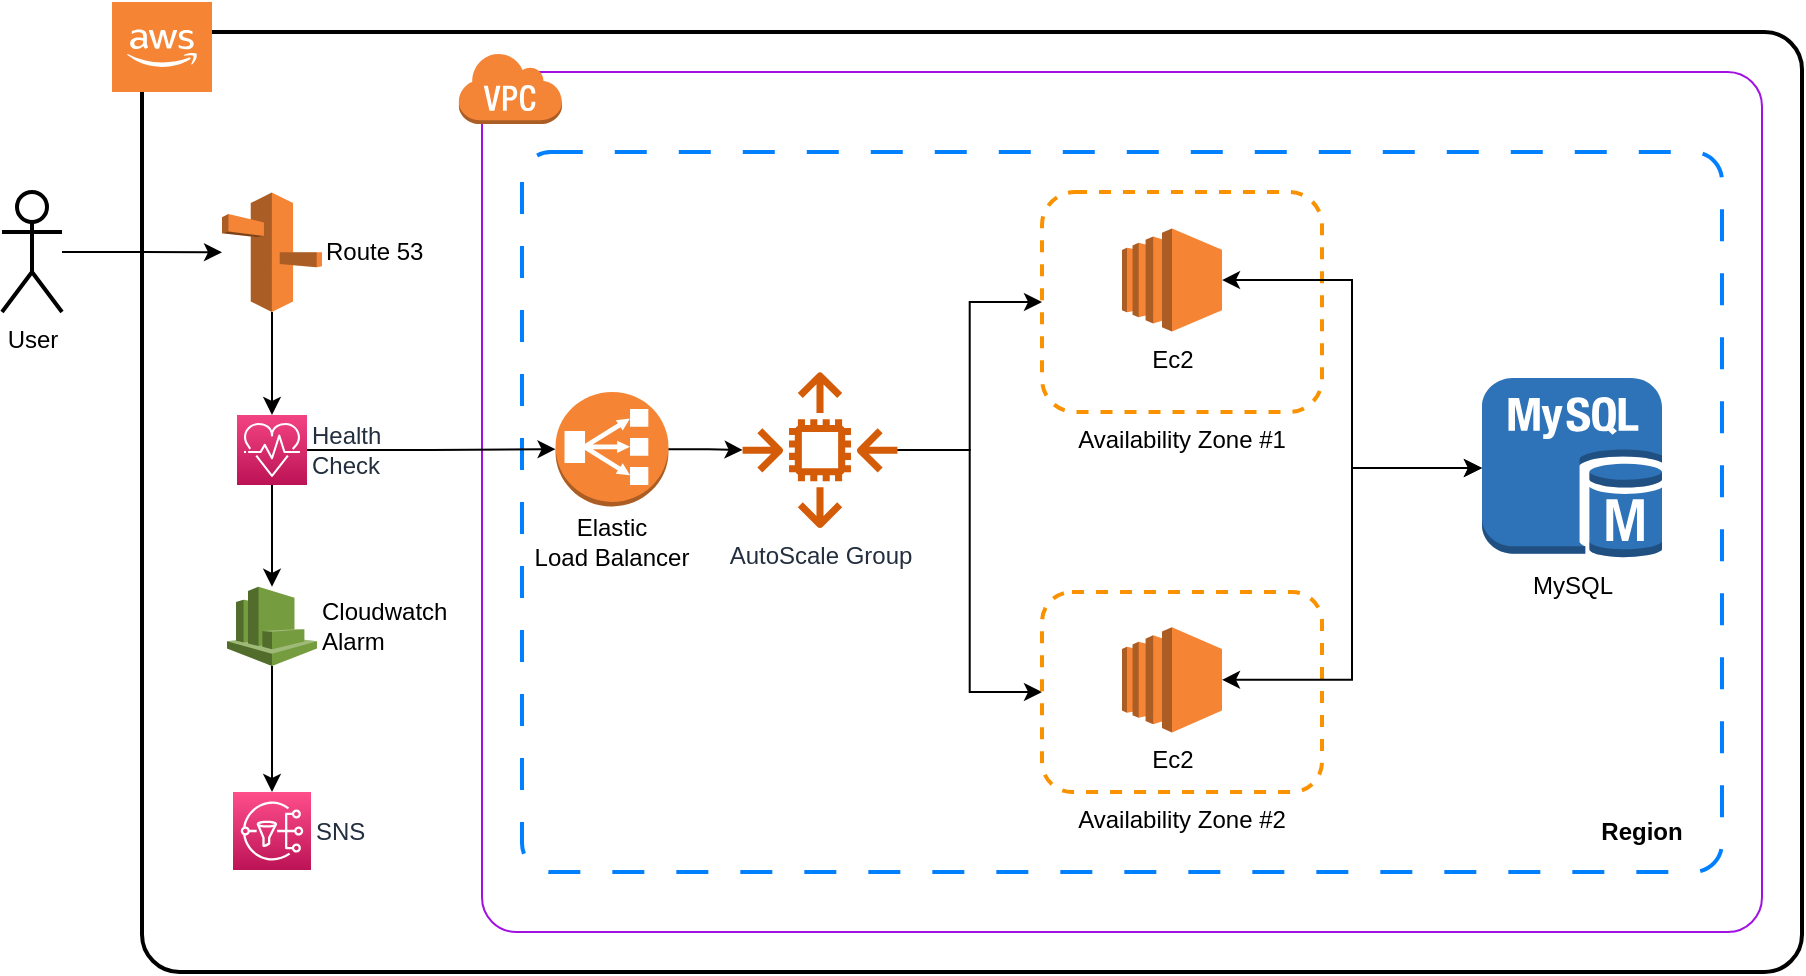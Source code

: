 <mxfile version="21.6.1" type="device">
  <diagram name="Page-1" id="mvGY6w8F1n6JiQbH5igw">
    <mxGraphModel dx="1359" dy="311" grid="1" gridSize="10" guides="1" tooltips="1" connect="1" arrows="1" fold="1" page="1" pageScale="1" pageWidth="827" pageHeight="1169" math="0" shadow="0">
      <root>
        <mxCell id="0" />
        <mxCell id="1" parent="0" />
        <mxCell id="-xTo2Aw4ttBS1bPtS0oe-67" value="" style="rounded=1;arcSize=4;dashed=0;fillColor=none;gradientColor=none;strokeWidth=2;" vertex="1" parent="1">
          <mxGeometry x="10" y="430" width="830" height="470" as="geometry" />
        </mxCell>
        <mxCell id="-xTo2Aw4ttBS1bPtS0oe-69" value="" style="rounded=1;whiteSpace=wrap;html=1;arcSize=4;strokeColor=#a112e2;" vertex="1" parent="1">
          <mxGeometry x="180" y="450" width="640" height="430" as="geometry" />
        </mxCell>
        <mxCell id="-xTo2Aw4ttBS1bPtS0oe-77" value="" style="rounded=1;whiteSpace=wrap;html=1;arcSize=4;dashed=1;dashPattern=8 8;strokeWidth=2;strokeColor=#007FFF;" vertex="1" parent="1">
          <mxGeometry x="200" y="490" width="600" height="360" as="geometry" />
        </mxCell>
        <mxCell id="-xTo2Aw4ttBS1bPtS0oe-68" value="" style="dashed=0;html=1;shape=mxgraph.aws3.virtual_private_cloud;fillColor=#F58536;gradientColor=none;dashed=0;" vertex="1" parent="1">
          <mxGeometry x="168" y="440" width="52" height="36" as="geometry" />
        </mxCell>
        <mxCell id="-xTo2Aw4ttBS1bPtS0oe-3" style="edgeStyle=orthogonalEdgeStyle;rounded=0;orthogonalLoop=1;jettySize=auto;html=1;" edge="1" parent="1" source="-xTo2Aw4ttBS1bPtS0oe-1" target="-xTo2Aw4ttBS1bPtS0oe-2">
          <mxGeometry relative="1" as="geometry" />
        </mxCell>
        <mxCell id="-xTo2Aw4ttBS1bPtS0oe-1" value="User" style="shape=umlActor;verticalLabelPosition=bottom;verticalAlign=top;html=1;outlineConnect=0;strokeWidth=2;" vertex="1" parent="1">
          <mxGeometry x="-60" y="510.0" width="30" height="60" as="geometry" />
        </mxCell>
        <mxCell id="-xTo2Aw4ttBS1bPtS0oe-11" value="" style="group" vertex="1" connectable="0" parent="1">
          <mxGeometry x="200" y="610" width="90" height="87" as="geometry" />
        </mxCell>
        <mxCell id="-xTo2Aw4ttBS1bPtS0oe-7" value="" style="outlineConnect=0;dashed=0;verticalLabelPosition=bottom;verticalAlign=top;align=center;html=1;shape=mxgraph.aws3.classic_load_balancer;fillColor=#F58534;gradientColor=none;" vertex="1" parent="-xTo2Aw4ttBS1bPtS0oe-11">
          <mxGeometry x="16.773" width="56.455" height="57.205" as="geometry" />
        </mxCell>
        <mxCell id="-xTo2Aw4ttBS1bPtS0oe-10" value="Elastic &lt;br&gt;Load Balancer" style="text;html=1;strokeColor=none;fillColor=none;align=center;verticalAlign=middle;whiteSpace=wrap;rounded=0;" vertex="1" parent="-xTo2Aw4ttBS1bPtS0oe-11">
          <mxGeometry y="63.164" width="90" height="23.836" as="geometry" />
        </mxCell>
        <mxCell id="-xTo2Aw4ttBS1bPtS0oe-76" style="edgeStyle=orthogonalEdgeStyle;rounded=0;orthogonalLoop=1;jettySize=auto;html=1;entryX=0.5;entryY=0;entryDx=0;entryDy=0;entryPerimeter=0;" edge="1" parent="1" source="-xTo2Aw4ttBS1bPtS0oe-36" target="-xTo2Aw4ttBS1bPtS0oe-75">
          <mxGeometry relative="1" as="geometry" />
        </mxCell>
        <mxCell id="-xTo2Aw4ttBS1bPtS0oe-36" value="Cloudwatch &lt;br&gt;Alarm" style="outlineConnect=0;dashed=0;verticalLabelPosition=middle;verticalAlign=middle;align=left;html=1;shape=mxgraph.aws3.cloudwatch;fillColor=#759C3E;gradientColor=none;labelPosition=right;" vertex="1" parent="1">
          <mxGeometry x="52.5" y="707.38" width="45" height="39.62" as="geometry" />
        </mxCell>
        <mxCell id="-xTo2Aw4ttBS1bPtS0oe-40" style="edgeStyle=orthogonalEdgeStyle;rounded=0;orthogonalLoop=1;jettySize=auto;html=1;" edge="1" parent="1" source="-xTo2Aw4ttBS1bPtS0oe-37" target="-xTo2Aw4ttBS1bPtS0oe-36">
          <mxGeometry relative="1" as="geometry" />
        </mxCell>
        <mxCell id="-xTo2Aw4ttBS1bPtS0oe-78" style="edgeStyle=orthogonalEdgeStyle;rounded=0;orthogonalLoop=1;jettySize=auto;html=1;" edge="1" parent="1" source="-xTo2Aw4ttBS1bPtS0oe-37" target="-xTo2Aw4ttBS1bPtS0oe-7">
          <mxGeometry relative="1" as="geometry" />
        </mxCell>
        <mxCell id="-xTo2Aw4ttBS1bPtS0oe-37" value="Health &lt;br&gt;Check" style="sketch=0;points=[[0,0,0],[0.25,0,0],[0.5,0,0],[0.75,0,0],[1,0,0],[0,1,0],[0.25,1,0],[0.5,1,0],[0.75,1,0],[1,1,0],[0,0.25,0],[0,0.5,0],[0,0.75,0],[1,0.25,0],[1,0.5,0],[1,0.75,0]];points=[[0,0,0],[0.25,0,0],[0.5,0,0],[0.75,0,0],[1,0,0],[0,1,0],[0.25,1,0],[0.5,1,0],[0.75,1,0],[1,1,0],[0,0.25,0],[0,0.5,0],[0,0.75,0],[1,0.25,0],[1,0.5,0],[1,0.75,0]];outlineConnect=0;fontColor=#232F3E;gradientColor=#F34482;gradientDirection=north;fillColor=#BC1356;strokeColor=#ffffff;dashed=0;verticalLabelPosition=middle;verticalAlign=middle;align=left;html=1;fontSize=12;fontStyle=0;aspect=fixed;shape=mxgraph.aws4.resourceIcon;resIcon=mxgraph.aws4.personal_health_dashboard;labelPosition=right;" vertex="1" parent="1">
          <mxGeometry x="57.5" y="621.5" width="35" height="35" as="geometry" />
        </mxCell>
        <mxCell id="-xTo2Aw4ttBS1bPtS0oe-59" style="edgeStyle=orthogonalEdgeStyle;rounded=0;orthogonalLoop=1;jettySize=auto;html=1;" edge="1" parent="1" source="-xTo2Aw4ttBS1bPtS0oe-41" target="-xTo2Aw4ttBS1bPtS0oe-57">
          <mxGeometry relative="1" as="geometry" />
        </mxCell>
        <mxCell id="-xTo2Aw4ttBS1bPtS0oe-60" style="edgeStyle=orthogonalEdgeStyle;rounded=0;orthogonalLoop=1;jettySize=auto;html=1;entryX=0;entryY=0.5;entryDx=0;entryDy=0;" edge="1" parent="1" source="-xTo2Aw4ttBS1bPtS0oe-41" target="-xTo2Aw4ttBS1bPtS0oe-56">
          <mxGeometry relative="1" as="geometry" />
        </mxCell>
        <mxCell id="-xTo2Aw4ttBS1bPtS0oe-41" value="AutoScale Group" style="sketch=0;outlineConnect=0;fontColor=#232F3E;gradientColor=none;fillColor=#D45B07;strokeColor=none;dashed=0;verticalLabelPosition=bottom;verticalAlign=top;align=center;html=1;fontSize=12;fontStyle=0;aspect=fixed;pointerEvents=1;shape=mxgraph.aws4.auto_scaling2;labelPosition=center;" vertex="1" parent="1">
          <mxGeometry x="310" y="600" width="78" height="78" as="geometry" />
        </mxCell>
        <mxCell id="-xTo2Aw4ttBS1bPtS0oe-47" value="MySQL" style="outlineConnect=0;dashed=0;verticalLabelPosition=bottom;verticalAlign=top;align=center;html=1;shape=mxgraph.aws3.mysql_db_instance;fillColor=#2E73B8;gradientColor=none;" vertex="1" parent="1">
          <mxGeometry x="680" y="603" width="90" height="90" as="geometry" />
        </mxCell>
        <mxCell id="-xTo2Aw4ttBS1bPtS0oe-54" style="edgeStyle=orthogonalEdgeStyle;rounded=0;orthogonalLoop=1;jettySize=auto;html=1;" edge="1" parent="1" source="-xTo2Aw4ttBS1bPtS0oe-7" target="-xTo2Aw4ttBS1bPtS0oe-41">
          <mxGeometry relative="1" as="geometry" />
        </mxCell>
        <mxCell id="-xTo2Aw4ttBS1bPtS0oe-56" value="Availability Zone #2" style="rounded=1;whiteSpace=wrap;html=1;dashed=1;strokeColor=#fa9200;strokeWidth=2;labelPosition=center;verticalLabelPosition=bottom;align=center;verticalAlign=top;" vertex="1" parent="1">
          <mxGeometry x="460" y="710" width="140" height="100" as="geometry" />
        </mxCell>
        <mxCell id="-xTo2Aw4ttBS1bPtS0oe-63" style="edgeStyle=orthogonalEdgeStyle;rounded=0;orthogonalLoop=1;jettySize=auto;html=1;entryX=0;entryY=0.5;entryDx=0;entryDy=0;entryPerimeter=0;startArrow=classic;startFill=1;" edge="1" parent="1" source="-xTo2Aw4ttBS1bPtS0oe-25" target="-xTo2Aw4ttBS1bPtS0oe-47">
          <mxGeometry relative="1" as="geometry" />
        </mxCell>
        <mxCell id="-xTo2Aw4ttBS1bPtS0oe-25" value="Ec2&lt;br&gt;" style="outlineConnect=0;dashed=0;verticalLabelPosition=bottom;verticalAlign=top;align=center;html=1;shape=mxgraph.aws3.ec2;fillColor=#F58534;gradientColor=none;" vertex="1" parent="1">
          <mxGeometry x="500" y="727.57" width="50" height="52.62" as="geometry" />
        </mxCell>
        <mxCell id="-xTo2Aw4ttBS1bPtS0oe-57" value="Availability Zone #1" style="rounded=1;whiteSpace=wrap;html=1;dashed=1;strokeColor=#fa9200;strokeWidth=2;labelPosition=center;verticalLabelPosition=bottom;align=center;verticalAlign=top;" vertex="1" parent="1">
          <mxGeometry x="460" y="510" width="140" height="110" as="geometry" />
        </mxCell>
        <mxCell id="-xTo2Aw4ttBS1bPtS0oe-62" style="edgeStyle=orthogonalEdgeStyle;rounded=0;orthogonalLoop=1;jettySize=auto;html=1;entryX=0;entryY=0.5;entryDx=0;entryDy=0;entryPerimeter=0;startArrow=classic;startFill=1;" edge="1" parent="1" source="-xTo2Aw4ttBS1bPtS0oe-58" target="-xTo2Aw4ttBS1bPtS0oe-47">
          <mxGeometry relative="1" as="geometry" />
        </mxCell>
        <mxCell id="-xTo2Aw4ttBS1bPtS0oe-58" value="Ec2&lt;br&gt;" style="outlineConnect=0;dashed=0;verticalLabelPosition=bottom;verticalAlign=top;align=center;html=1;shape=mxgraph.aws3.ec2;fillColor=#F58534;gradientColor=none;" vertex="1" parent="1">
          <mxGeometry x="500" y="528.25" width="50" height="51.5" as="geometry" />
        </mxCell>
        <mxCell id="-xTo2Aw4ttBS1bPtS0oe-65" value="Region" style="text;html=1;strokeColor=none;fillColor=none;align=center;verticalAlign=middle;whiteSpace=wrap;rounded=0;fontStyle=1" vertex="1" parent="1">
          <mxGeometry x="730" y="814.5" width="60" height="30" as="geometry" />
        </mxCell>
        <mxCell id="-xTo2Aw4ttBS1bPtS0oe-73" style="edgeStyle=orthogonalEdgeStyle;rounded=0;orthogonalLoop=1;jettySize=auto;html=1;" edge="1" parent="1" source="-xTo2Aw4ttBS1bPtS0oe-2" target="-xTo2Aw4ttBS1bPtS0oe-37">
          <mxGeometry relative="1" as="geometry" />
        </mxCell>
        <mxCell id="-xTo2Aw4ttBS1bPtS0oe-2" value="Route 53" style="outlineConnect=0;dashed=0;verticalLabelPosition=middle;verticalAlign=middle;align=left;html=1;shape=mxgraph.aws3.route_53;fillColor=#F58536;gradientColor=none;labelPosition=right;" vertex="1" parent="1">
          <mxGeometry x="50" y="510.26" width="50" height="59.74" as="geometry" />
        </mxCell>
        <mxCell id="-xTo2Aw4ttBS1bPtS0oe-74" value="" style="outlineConnect=0;dashed=0;verticalLabelPosition=bottom;verticalAlign=top;align=center;html=1;shape=mxgraph.aws3.cloud_2;fillColor=#F58534;gradientColor=none;" vertex="1" parent="1">
          <mxGeometry x="-5" y="415" width="50" height="45" as="geometry" />
        </mxCell>
        <mxCell id="-xTo2Aw4ttBS1bPtS0oe-75" value="SNS" style="sketch=0;points=[[0,0,0],[0.25,0,0],[0.5,0,0],[0.75,0,0],[1,0,0],[0,1,0],[0.25,1,0],[0.5,1,0],[0.75,1,0],[1,1,0],[0,0.25,0],[0,0.5,0],[0,0.75,0],[1,0.25,0],[1,0.5,0],[1,0.75,0]];outlineConnect=0;fontColor=#232F3E;gradientColor=#FF4F8B;gradientDirection=north;fillColor=#BC1356;strokeColor=#ffffff;dashed=0;verticalLabelPosition=middle;verticalAlign=middle;align=left;html=1;fontSize=12;fontStyle=0;aspect=fixed;shape=mxgraph.aws4.resourceIcon;resIcon=mxgraph.aws4.sns;labelPosition=right;" vertex="1" parent="1">
          <mxGeometry x="55.5" y="810" width="39" height="39" as="geometry" />
        </mxCell>
      </root>
    </mxGraphModel>
  </diagram>
</mxfile>
